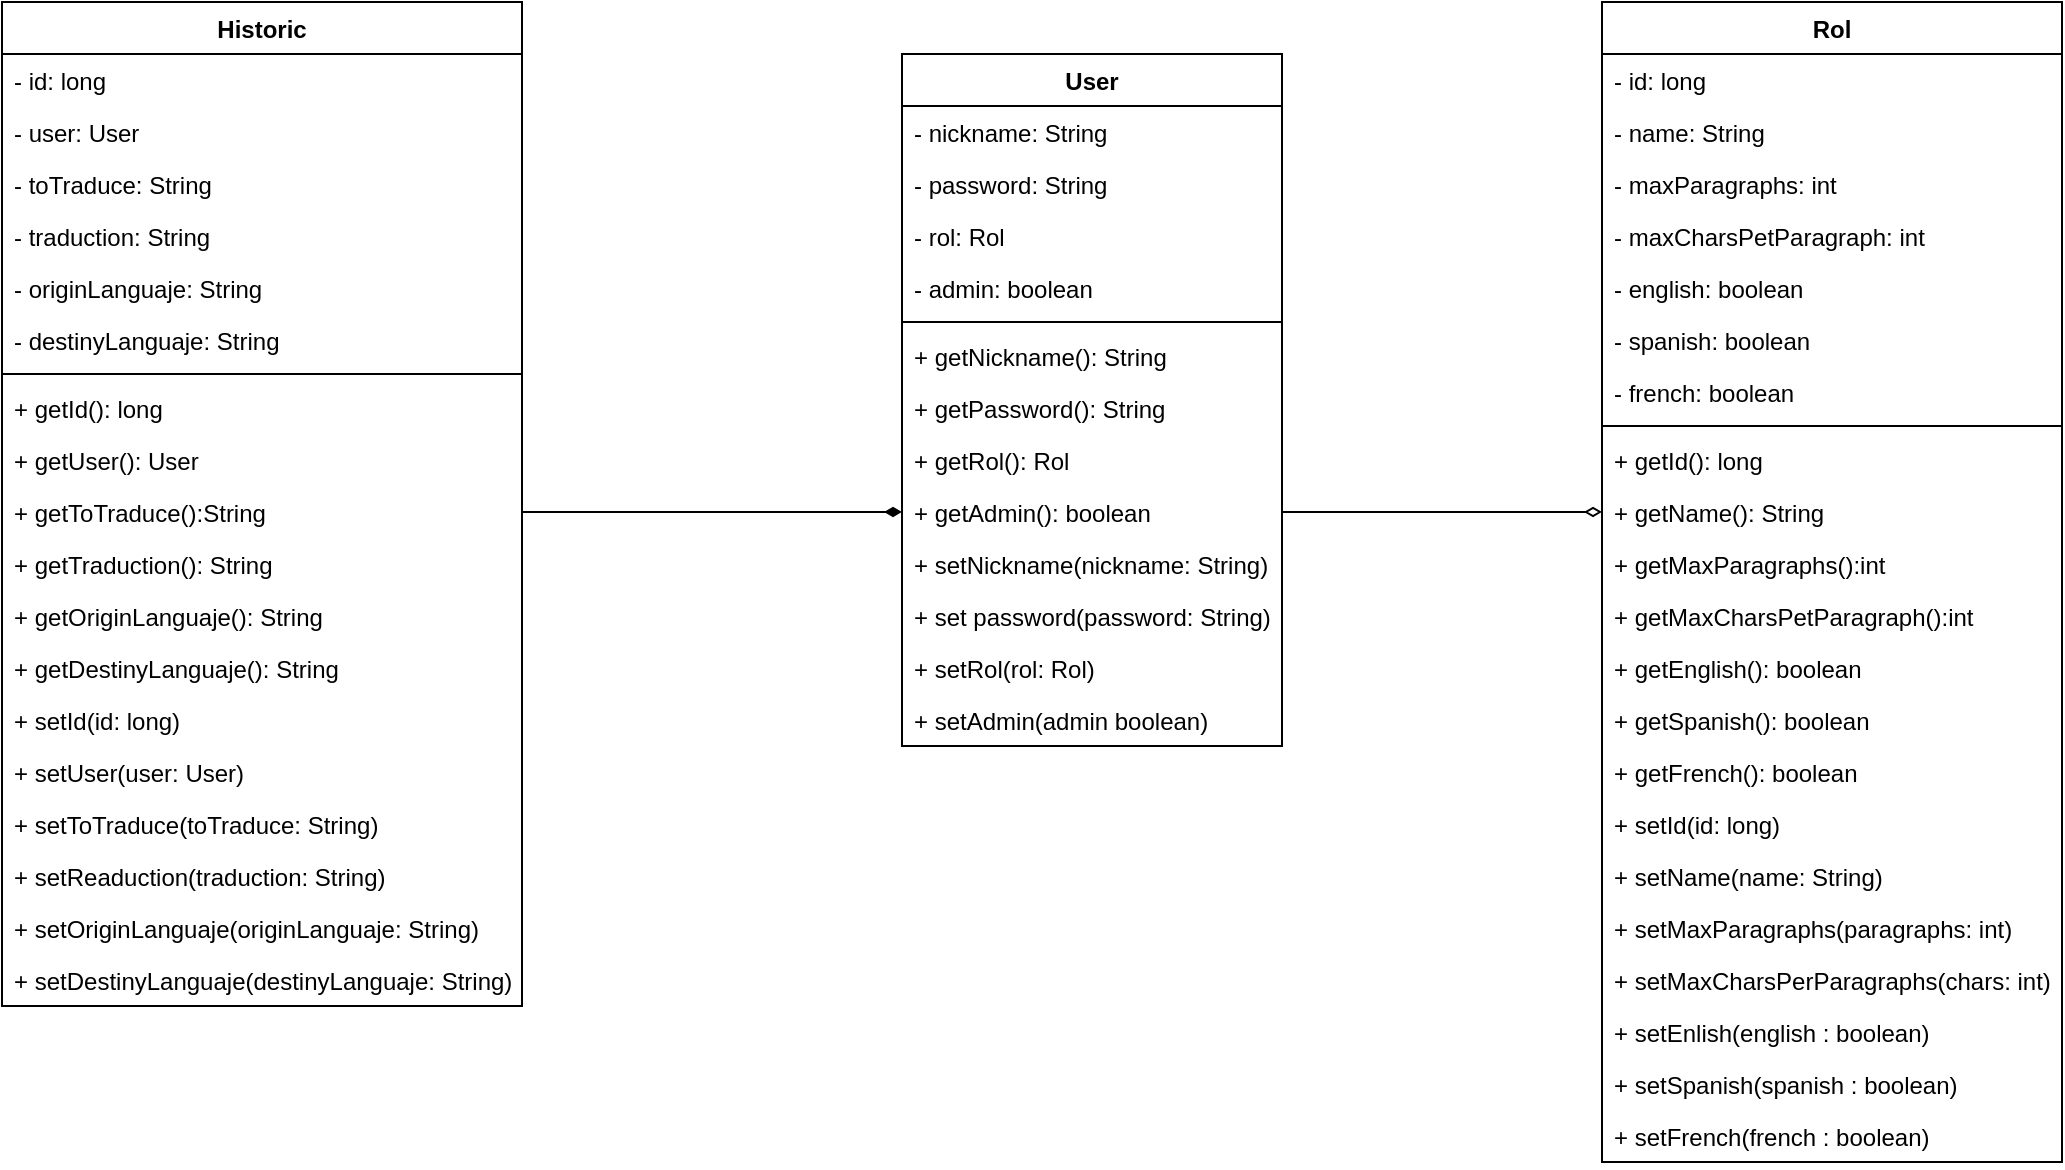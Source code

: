 <mxfile version="10.9.8" type="device"><diagram id="UG5cPuymHgfpX39s9LbD" name="Page-1"><mxGraphModel dx="1078" dy="452" grid="1" gridSize="10" guides="1" tooltips="1" connect="1" arrows="1" fold="1" page="1" pageScale="1" pageWidth="827" pageHeight="1169" math="0" shadow="0"><root><mxCell id="0"/><mxCell id="1" parent="0"/><mxCell id="cbOtcQPAi0-1RukLs8Y9-26" value="Historic" style="swimlane;fontStyle=1;align=center;verticalAlign=top;childLayout=stackLayout;horizontal=1;startSize=26;horizontalStack=0;resizeParent=1;resizeParentMax=0;resizeLast=0;collapsible=1;marginBottom=0;" parent="1" vertex="1"><mxGeometry x="10" y="36" width="260" height="502" as="geometry"/></mxCell><mxCell id="cbOtcQPAi0-1RukLs8Y9-30" value="- id: long" style="text;strokeColor=none;fillColor=none;align=left;verticalAlign=top;spacingLeft=4;spacingRight=4;overflow=hidden;rotatable=0;points=[[0,0.5],[1,0.5]];portConstraint=eastwest;" parent="cbOtcQPAi0-1RukLs8Y9-26" vertex="1"><mxGeometry y="26" width="260" height="26" as="geometry"/></mxCell><mxCell id="cbOtcQPAi0-1RukLs8Y9-31" value="- user: User" style="text;strokeColor=none;fillColor=none;align=left;verticalAlign=top;spacingLeft=4;spacingRight=4;overflow=hidden;rotatable=0;points=[[0,0.5],[1,0.5]];portConstraint=eastwest;" parent="cbOtcQPAi0-1RukLs8Y9-26" vertex="1"><mxGeometry y="52" width="260" height="26" as="geometry"/></mxCell><mxCell id="cbOtcQPAi0-1RukLs8Y9-32" value="- toTraduce: String" style="text;strokeColor=none;fillColor=none;align=left;verticalAlign=top;spacingLeft=4;spacingRight=4;overflow=hidden;rotatable=0;points=[[0,0.5],[1,0.5]];portConstraint=eastwest;" parent="cbOtcQPAi0-1RukLs8Y9-26" vertex="1"><mxGeometry y="78" width="260" height="26" as="geometry"/></mxCell><mxCell id="cbOtcQPAi0-1RukLs8Y9-33" value="- traduction: String" style="text;strokeColor=none;fillColor=none;align=left;verticalAlign=top;spacingLeft=4;spacingRight=4;overflow=hidden;rotatable=0;points=[[0,0.5],[1,0.5]];portConstraint=eastwest;" parent="cbOtcQPAi0-1RukLs8Y9-26" vertex="1"><mxGeometry y="104" width="260" height="26" as="geometry"/></mxCell><mxCell id="cbOtcQPAi0-1RukLs8Y9-34" value="- originLanguaje: String" style="text;strokeColor=none;fillColor=none;align=left;verticalAlign=top;spacingLeft=4;spacingRight=4;overflow=hidden;rotatable=0;points=[[0,0.5],[1,0.5]];portConstraint=eastwest;" parent="cbOtcQPAi0-1RukLs8Y9-26" vertex="1"><mxGeometry y="130" width="260" height="26" as="geometry"/></mxCell><mxCell id="cbOtcQPAi0-1RukLs8Y9-27" value="- destinyLanguaje: String" style="text;strokeColor=none;fillColor=none;align=left;verticalAlign=top;spacingLeft=4;spacingRight=4;overflow=hidden;rotatable=0;points=[[0,0.5],[1,0.5]];portConstraint=eastwest;" parent="cbOtcQPAi0-1RukLs8Y9-26" vertex="1"><mxGeometry y="156" width="260" height="26" as="geometry"/></mxCell><mxCell id="cbOtcQPAi0-1RukLs8Y9-28" value="" style="line;strokeWidth=1;fillColor=none;align=left;verticalAlign=middle;spacingTop=-1;spacingLeft=3;spacingRight=3;rotatable=0;labelPosition=right;points=[];portConstraint=eastwest;" parent="cbOtcQPAi0-1RukLs8Y9-26" vertex="1"><mxGeometry y="182" width="260" height="8" as="geometry"/></mxCell><mxCell id="cbOtcQPAi0-1RukLs8Y9-29" value="+ getId(): long" style="text;strokeColor=none;fillColor=none;align=left;verticalAlign=top;spacingLeft=4;spacingRight=4;overflow=hidden;rotatable=0;points=[[0,0.5],[1,0.5]];portConstraint=eastwest;" parent="cbOtcQPAi0-1RukLs8Y9-26" vertex="1"><mxGeometry y="190" width="260" height="26" as="geometry"/></mxCell><mxCell id="cbOtcQPAi0-1RukLs8Y9-35" value="+ getUser(): User" style="text;strokeColor=none;fillColor=none;align=left;verticalAlign=top;spacingLeft=4;spacingRight=4;overflow=hidden;rotatable=0;points=[[0,0.5],[1,0.5]];portConstraint=eastwest;" parent="cbOtcQPAi0-1RukLs8Y9-26" vertex="1"><mxGeometry y="216" width="260" height="26" as="geometry"/></mxCell><mxCell id="cbOtcQPAi0-1RukLs8Y9-38" value="+ getToTraduce():String" style="text;strokeColor=none;fillColor=none;align=left;verticalAlign=top;spacingLeft=4;spacingRight=4;overflow=hidden;rotatable=0;points=[[0,0.5],[1,0.5]];portConstraint=eastwest;" parent="cbOtcQPAi0-1RukLs8Y9-26" vertex="1"><mxGeometry y="242" width="260" height="26" as="geometry"/></mxCell><mxCell id="cbOtcQPAi0-1RukLs8Y9-36" value="+ getTraduction(): String" style="text;strokeColor=none;fillColor=none;align=left;verticalAlign=top;spacingLeft=4;spacingRight=4;overflow=hidden;rotatable=0;points=[[0,0.5],[1,0.5]];portConstraint=eastwest;" parent="cbOtcQPAi0-1RukLs8Y9-26" vertex="1"><mxGeometry y="268" width="260" height="26" as="geometry"/></mxCell><mxCell id="cbOtcQPAi0-1RukLs8Y9-39" value="+ getOriginLanguaje(): String" style="text;strokeColor=none;fillColor=none;align=left;verticalAlign=top;spacingLeft=4;spacingRight=4;overflow=hidden;rotatable=0;points=[[0,0.5],[1,0.5]];portConstraint=eastwest;" parent="cbOtcQPAi0-1RukLs8Y9-26" vertex="1"><mxGeometry y="294" width="260" height="26" as="geometry"/></mxCell><mxCell id="cbOtcQPAi0-1RukLs8Y9-42" value="+ getDestinyLanguaje(): String" style="text;strokeColor=none;fillColor=none;align=left;verticalAlign=top;spacingLeft=4;spacingRight=4;overflow=hidden;rotatable=0;points=[[0,0.5],[1,0.5]];portConstraint=eastwest;" parent="cbOtcQPAi0-1RukLs8Y9-26" vertex="1"><mxGeometry y="320" width="260" height="26" as="geometry"/></mxCell><mxCell id="cbOtcQPAi0-1RukLs8Y9-41" value="+ setId(id: long)" style="text;strokeColor=none;fillColor=none;align=left;verticalAlign=top;spacingLeft=4;spacingRight=4;overflow=hidden;rotatable=0;points=[[0,0.5],[1,0.5]];portConstraint=eastwest;" parent="cbOtcQPAi0-1RukLs8Y9-26" vertex="1"><mxGeometry y="346" width="260" height="26" as="geometry"/></mxCell><mxCell id="cbOtcQPAi0-1RukLs8Y9-44" value="+ setUser(user: User)" style="text;strokeColor=none;fillColor=none;align=left;verticalAlign=top;spacingLeft=4;spacingRight=4;overflow=hidden;rotatable=0;points=[[0,0.5],[1,0.5]];portConstraint=eastwest;" parent="cbOtcQPAi0-1RukLs8Y9-26" vertex="1"><mxGeometry y="372" width="260" height="26" as="geometry"/></mxCell><mxCell id="cbOtcQPAi0-1RukLs8Y9-46" value="+ setToTraduce(toTraduce: String)" style="text;strokeColor=none;fillColor=none;align=left;verticalAlign=top;spacingLeft=4;spacingRight=4;overflow=hidden;rotatable=0;points=[[0,0.5],[1,0.5]];portConstraint=eastwest;" parent="cbOtcQPAi0-1RukLs8Y9-26" vertex="1"><mxGeometry y="398" width="260" height="26" as="geometry"/></mxCell><mxCell id="cbOtcQPAi0-1RukLs8Y9-47" value="+ setReaduction(traduction: String)" style="text;strokeColor=none;fillColor=none;align=left;verticalAlign=top;spacingLeft=4;spacingRight=4;overflow=hidden;rotatable=0;points=[[0,0.5],[1,0.5]];portConstraint=eastwest;" parent="cbOtcQPAi0-1RukLs8Y9-26" vertex="1"><mxGeometry y="424" width="260" height="26" as="geometry"/></mxCell><mxCell id="cbOtcQPAi0-1RukLs8Y9-40" value="+ setOriginLanguaje(originLanguaje: String)" style="text;strokeColor=none;fillColor=none;align=left;verticalAlign=top;spacingLeft=4;spacingRight=4;overflow=hidden;rotatable=0;points=[[0,0.5],[1,0.5]];portConstraint=eastwest;" parent="cbOtcQPAi0-1RukLs8Y9-26" vertex="1"><mxGeometry y="450" width="260" height="26" as="geometry"/></mxCell><mxCell id="cbOtcQPAi0-1RukLs8Y9-43" value="+ setDestinyLanguaje(destinyLanguaje: String)" style="text;strokeColor=none;fillColor=none;align=left;verticalAlign=top;spacingLeft=4;spacingRight=4;overflow=hidden;rotatable=0;points=[[0,0.5],[1,0.5]];portConstraint=eastwest;" parent="cbOtcQPAi0-1RukLs8Y9-26" vertex="1"><mxGeometry y="476" width="260" height="26" as="geometry"/></mxCell><mxCell id="s7AL_nmyo3S_1q5WcbRh-1" value="User" style="swimlane;fontStyle=1;align=center;verticalAlign=top;childLayout=stackLayout;horizontal=1;startSize=26;horizontalStack=0;resizeParent=1;resizeParentMax=0;resizeLast=0;collapsible=1;marginBottom=0;" vertex="1" parent="1"><mxGeometry x="460" y="62" width="190" height="346" as="geometry"/></mxCell><mxCell id="s7AL_nmyo3S_1q5WcbRh-2" value="- nickname: String" style="text;strokeColor=none;fillColor=none;align=left;verticalAlign=top;spacingLeft=4;spacingRight=4;overflow=hidden;rotatable=0;points=[[0,0.5],[1,0.5]];portConstraint=eastwest;" vertex="1" parent="s7AL_nmyo3S_1q5WcbRh-1"><mxGeometry y="26" width="190" height="26" as="geometry"/></mxCell><mxCell id="s7AL_nmyo3S_1q5WcbRh-3" value="- password: String" style="text;strokeColor=none;fillColor=none;align=left;verticalAlign=top;spacingLeft=4;spacingRight=4;overflow=hidden;rotatable=0;points=[[0,0.5],[1,0.5]];portConstraint=eastwest;" vertex="1" parent="s7AL_nmyo3S_1q5WcbRh-1"><mxGeometry y="52" width="190" height="26" as="geometry"/></mxCell><mxCell id="s7AL_nmyo3S_1q5WcbRh-4" value="- rol: Rol" style="text;strokeColor=none;fillColor=none;align=left;verticalAlign=top;spacingLeft=4;spacingRight=4;overflow=hidden;rotatable=0;points=[[0,0.5],[1,0.5]];portConstraint=eastwest;" vertex="1" parent="s7AL_nmyo3S_1q5WcbRh-1"><mxGeometry y="78" width="190" height="26" as="geometry"/></mxCell><mxCell id="s7AL_nmyo3S_1q5WcbRh-5" value="- admin: boolean" style="text;strokeColor=none;fillColor=none;align=left;verticalAlign=top;spacingLeft=4;spacingRight=4;overflow=hidden;rotatable=0;points=[[0,0.5],[1,0.5]];portConstraint=eastwest;" vertex="1" parent="s7AL_nmyo3S_1q5WcbRh-1"><mxGeometry y="104" width="190" height="26" as="geometry"/></mxCell><mxCell id="s7AL_nmyo3S_1q5WcbRh-8" value="" style="line;strokeWidth=1;fillColor=none;align=left;verticalAlign=middle;spacingTop=-1;spacingLeft=3;spacingRight=3;rotatable=0;labelPosition=right;points=[];portConstraint=eastwest;" vertex="1" parent="s7AL_nmyo3S_1q5WcbRh-1"><mxGeometry y="130" width="190" height="8" as="geometry"/></mxCell><mxCell id="s7AL_nmyo3S_1q5WcbRh-9" value="+ getNickname(): String" style="text;strokeColor=none;fillColor=none;align=left;verticalAlign=top;spacingLeft=4;spacingRight=4;overflow=hidden;rotatable=0;points=[[0,0.5],[1,0.5]];portConstraint=eastwest;" vertex="1" parent="s7AL_nmyo3S_1q5WcbRh-1"><mxGeometry y="138" width="190" height="26" as="geometry"/></mxCell><mxCell id="s7AL_nmyo3S_1q5WcbRh-10" value="+ getPassword(): String" style="text;strokeColor=none;fillColor=none;align=left;verticalAlign=top;spacingLeft=4;spacingRight=4;overflow=hidden;rotatable=0;points=[[0,0.5],[1,0.5]];portConstraint=eastwest;" vertex="1" parent="s7AL_nmyo3S_1q5WcbRh-1"><mxGeometry y="164" width="190" height="26" as="geometry"/></mxCell><mxCell id="s7AL_nmyo3S_1q5WcbRh-11" value="+ getRol(): Rol" style="text;strokeColor=none;fillColor=none;align=left;verticalAlign=top;spacingLeft=4;spacingRight=4;overflow=hidden;rotatable=0;points=[[0,0.5],[1,0.5]];portConstraint=eastwest;" vertex="1" parent="s7AL_nmyo3S_1q5WcbRh-1"><mxGeometry y="190" width="190" height="26" as="geometry"/></mxCell><mxCell id="s7AL_nmyo3S_1q5WcbRh-12" value="+ getAdmin(): boolean" style="text;strokeColor=none;fillColor=none;align=left;verticalAlign=top;spacingLeft=4;spacingRight=4;overflow=hidden;rotatable=0;points=[[0,0.5],[1,0.5]];portConstraint=eastwest;" vertex="1" parent="s7AL_nmyo3S_1q5WcbRh-1"><mxGeometry y="216" width="190" height="26" as="geometry"/></mxCell><mxCell id="s7AL_nmyo3S_1q5WcbRh-13" value="+ setNickname(nickname: String)" style="text;strokeColor=none;fillColor=none;align=left;verticalAlign=top;spacingLeft=4;spacingRight=4;overflow=hidden;rotatable=0;points=[[0,0.5],[1,0.5]];portConstraint=eastwest;" vertex="1" parent="s7AL_nmyo3S_1q5WcbRh-1"><mxGeometry y="242" width="190" height="26" as="geometry"/></mxCell><mxCell id="s7AL_nmyo3S_1q5WcbRh-14" value="+ set password(password: String)" style="text;strokeColor=none;fillColor=none;align=left;verticalAlign=top;spacingLeft=4;spacingRight=4;overflow=hidden;rotatable=0;points=[[0,0.5],[1,0.5]];portConstraint=eastwest;" vertex="1" parent="s7AL_nmyo3S_1q5WcbRh-1"><mxGeometry y="268" width="190" height="26" as="geometry"/></mxCell><mxCell id="s7AL_nmyo3S_1q5WcbRh-15" value="+ setRol(rol: Rol)" style="text;strokeColor=none;fillColor=none;align=left;verticalAlign=top;spacingLeft=4;spacingRight=4;overflow=hidden;rotatable=0;points=[[0,0.5],[1,0.5]];portConstraint=eastwest;" vertex="1" parent="s7AL_nmyo3S_1q5WcbRh-1"><mxGeometry y="294" width="190" height="26" as="geometry"/></mxCell><mxCell id="s7AL_nmyo3S_1q5WcbRh-16" value="+ setAdmin(admin boolean)" style="text;strokeColor=none;fillColor=none;align=left;verticalAlign=top;spacingLeft=4;spacingRight=4;overflow=hidden;rotatable=0;points=[[0,0.5],[1,0.5]];portConstraint=eastwest;" vertex="1" parent="s7AL_nmyo3S_1q5WcbRh-1"><mxGeometry y="320" width="190" height="26" as="geometry"/></mxCell><mxCell id="s7AL_nmyo3S_1q5WcbRh-21" value="Rol" style="swimlane;fontStyle=1;align=center;verticalAlign=top;childLayout=stackLayout;horizontal=1;startSize=26;horizontalStack=0;resizeParent=1;resizeParentMax=0;resizeLast=0;collapsible=1;marginBottom=0;" vertex="1" parent="1"><mxGeometry x="810" y="36" width="230" height="580" as="geometry"/></mxCell><mxCell id="s7AL_nmyo3S_1q5WcbRh-22" value="- id: long" style="text;strokeColor=none;fillColor=none;align=left;verticalAlign=top;spacingLeft=4;spacingRight=4;overflow=hidden;rotatable=0;points=[[0,0.5],[1,0.5]];portConstraint=eastwest;" vertex="1" parent="s7AL_nmyo3S_1q5WcbRh-21"><mxGeometry y="26" width="230" height="26" as="geometry"/></mxCell><mxCell id="s7AL_nmyo3S_1q5WcbRh-23" value="- name: String" style="text;strokeColor=none;fillColor=none;align=left;verticalAlign=top;spacingLeft=4;spacingRight=4;overflow=hidden;rotatable=0;points=[[0,0.5],[1,0.5]];portConstraint=eastwest;" vertex="1" parent="s7AL_nmyo3S_1q5WcbRh-21"><mxGeometry y="52" width="230" height="26" as="geometry"/></mxCell><mxCell id="s7AL_nmyo3S_1q5WcbRh-24" value="- maxParagraphs: int" style="text;strokeColor=none;fillColor=none;align=left;verticalAlign=top;spacingLeft=4;spacingRight=4;overflow=hidden;rotatable=0;points=[[0,0.5],[1,0.5]];portConstraint=eastwest;" vertex="1" parent="s7AL_nmyo3S_1q5WcbRh-21"><mxGeometry y="78" width="230" height="26" as="geometry"/></mxCell><mxCell id="s7AL_nmyo3S_1q5WcbRh-25" value="- maxCharsPetParagraph: int" style="text;strokeColor=none;fillColor=none;align=left;verticalAlign=top;spacingLeft=4;spacingRight=4;overflow=hidden;rotatable=0;points=[[0,0.5],[1,0.5]];portConstraint=eastwest;" vertex="1" parent="s7AL_nmyo3S_1q5WcbRh-21"><mxGeometry y="104" width="230" height="26" as="geometry"/></mxCell><mxCell id="s7AL_nmyo3S_1q5WcbRh-26" value="- english: boolean" style="text;strokeColor=none;fillColor=none;align=left;verticalAlign=top;spacingLeft=4;spacingRight=4;overflow=hidden;rotatable=0;points=[[0,0.5],[1,0.5]];portConstraint=eastwest;" vertex="1" parent="s7AL_nmyo3S_1q5WcbRh-21"><mxGeometry y="130" width="230" height="26" as="geometry"/></mxCell><mxCell id="s7AL_nmyo3S_1q5WcbRh-41" value="- spanish: boolean" style="text;strokeColor=none;fillColor=none;align=left;verticalAlign=top;spacingLeft=4;spacingRight=4;overflow=hidden;rotatable=0;points=[[0,0.5],[1,0.5]];portConstraint=eastwest;" vertex="1" parent="s7AL_nmyo3S_1q5WcbRh-21"><mxGeometry y="156" width="230" height="26" as="geometry"/></mxCell><mxCell id="s7AL_nmyo3S_1q5WcbRh-27" value="- french: boolean" style="text;strokeColor=none;fillColor=none;align=left;verticalAlign=top;spacingLeft=4;spacingRight=4;overflow=hidden;rotatable=0;points=[[0,0.5],[1,0.5]];portConstraint=eastwest;" vertex="1" parent="s7AL_nmyo3S_1q5WcbRh-21"><mxGeometry y="182" width="230" height="26" as="geometry"/></mxCell><mxCell id="s7AL_nmyo3S_1q5WcbRh-28" value="" style="line;strokeWidth=1;fillColor=none;align=left;verticalAlign=middle;spacingTop=-1;spacingLeft=3;spacingRight=3;rotatable=0;labelPosition=right;points=[];portConstraint=eastwest;" vertex="1" parent="s7AL_nmyo3S_1q5WcbRh-21"><mxGeometry y="208" width="230" height="8" as="geometry"/></mxCell><mxCell id="s7AL_nmyo3S_1q5WcbRh-29" value="+ getId(): long" style="text;strokeColor=none;fillColor=none;align=left;verticalAlign=top;spacingLeft=4;spacingRight=4;overflow=hidden;rotatable=0;points=[[0,0.5],[1,0.5]];portConstraint=eastwest;" vertex="1" parent="s7AL_nmyo3S_1q5WcbRh-21"><mxGeometry y="216" width="230" height="26" as="geometry"/></mxCell><mxCell id="s7AL_nmyo3S_1q5WcbRh-30" value="+ getName(): String" style="text;strokeColor=none;fillColor=none;align=left;verticalAlign=top;spacingLeft=4;spacingRight=4;overflow=hidden;rotatable=0;points=[[0,0.5],[1,0.5]];portConstraint=eastwest;" vertex="1" parent="s7AL_nmyo3S_1q5WcbRh-21"><mxGeometry y="242" width="230" height="26" as="geometry"/></mxCell><mxCell id="s7AL_nmyo3S_1q5WcbRh-42" value="+ getMaxParagraphs():int" style="text;strokeColor=none;fillColor=none;align=left;verticalAlign=top;spacingLeft=4;spacingRight=4;overflow=hidden;rotatable=0;points=[[0,0.5],[1,0.5]];portConstraint=eastwest;" vertex="1" parent="s7AL_nmyo3S_1q5WcbRh-21"><mxGeometry y="268" width="230" height="26" as="geometry"/></mxCell><mxCell id="s7AL_nmyo3S_1q5WcbRh-31" value="+ getMaxCharsPetParagraph():int" style="text;strokeColor=none;fillColor=none;align=left;verticalAlign=top;spacingLeft=4;spacingRight=4;overflow=hidden;rotatable=0;points=[[0,0.5],[1,0.5]];portConstraint=eastwest;" vertex="1" parent="s7AL_nmyo3S_1q5WcbRh-21"><mxGeometry y="294" width="230" height="26" as="geometry"/></mxCell><mxCell id="s7AL_nmyo3S_1q5WcbRh-32" value="+ getEnglish(): boolean" style="text;strokeColor=none;fillColor=none;align=left;verticalAlign=top;spacingLeft=4;spacingRight=4;overflow=hidden;rotatable=0;points=[[0,0.5],[1,0.5]];portConstraint=eastwest;" vertex="1" parent="s7AL_nmyo3S_1q5WcbRh-21"><mxGeometry y="320" width="230" height="26" as="geometry"/></mxCell><mxCell id="s7AL_nmyo3S_1q5WcbRh-33" value="+ getSpanish(): boolean" style="text;strokeColor=none;fillColor=none;align=left;verticalAlign=top;spacingLeft=4;spacingRight=4;overflow=hidden;rotatable=0;points=[[0,0.5],[1,0.5]];portConstraint=eastwest;" vertex="1" parent="s7AL_nmyo3S_1q5WcbRh-21"><mxGeometry y="346" width="230" height="26" as="geometry"/></mxCell><mxCell id="s7AL_nmyo3S_1q5WcbRh-34" value="+ getFrench(): boolean" style="text;strokeColor=none;fillColor=none;align=left;verticalAlign=top;spacingLeft=4;spacingRight=4;overflow=hidden;rotatable=0;points=[[0,0.5],[1,0.5]];portConstraint=eastwest;" vertex="1" parent="s7AL_nmyo3S_1q5WcbRh-21"><mxGeometry y="372" width="230" height="26" as="geometry"/></mxCell><mxCell id="s7AL_nmyo3S_1q5WcbRh-35" value="+ setId(id: long)" style="text;strokeColor=none;fillColor=none;align=left;verticalAlign=top;spacingLeft=4;spacingRight=4;overflow=hidden;rotatable=0;points=[[0,0.5],[1,0.5]];portConstraint=eastwest;" vertex="1" parent="s7AL_nmyo3S_1q5WcbRh-21"><mxGeometry y="398" width="230" height="26" as="geometry"/></mxCell><mxCell id="s7AL_nmyo3S_1q5WcbRh-36" value="+ setName(name: String)" style="text;strokeColor=none;fillColor=none;align=left;verticalAlign=top;spacingLeft=4;spacingRight=4;overflow=hidden;rotatable=0;points=[[0,0.5],[1,0.5]];portConstraint=eastwest;" vertex="1" parent="s7AL_nmyo3S_1q5WcbRh-21"><mxGeometry y="424" width="230" height="26" as="geometry"/></mxCell><mxCell id="s7AL_nmyo3S_1q5WcbRh-37" value="+ setMaxParagraphs(paragraphs: int)" style="text;strokeColor=none;fillColor=none;align=left;verticalAlign=top;spacingLeft=4;spacingRight=4;overflow=hidden;rotatable=0;points=[[0,0.5],[1,0.5]];portConstraint=eastwest;" vertex="1" parent="s7AL_nmyo3S_1q5WcbRh-21"><mxGeometry y="450" width="230" height="26" as="geometry"/></mxCell><mxCell id="s7AL_nmyo3S_1q5WcbRh-38" value="+ setMaxCharsPerParagraphs(chars: int)" style="text;strokeColor=none;fillColor=none;align=left;verticalAlign=top;spacingLeft=4;spacingRight=4;overflow=hidden;rotatable=0;points=[[0,0.5],[1,0.5]];portConstraint=eastwest;" vertex="1" parent="s7AL_nmyo3S_1q5WcbRh-21"><mxGeometry y="476" width="230" height="26" as="geometry"/></mxCell><mxCell id="s7AL_nmyo3S_1q5WcbRh-39" value="+ setEnlish(english : boolean)" style="text;strokeColor=none;fillColor=none;align=left;verticalAlign=top;spacingLeft=4;spacingRight=4;overflow=hidden;rotatable=0;points=[[0,0.5],[1,0.5]];portConstraint=eastwest;" vertex="1" parent="s7AL_nmyo3S_1q5WcbRh-21"><mxGeometry y="502" width="230" height="26" as="geometry"/></mxCell><mxCell id="s7AL_nmyo3S_1q5WcbRh-43" value="+ setSpanish(spanish : boolean)" style="text;strokeColor=none;fillColor=none;align=left;verticalAlign=top;spacingLeft=4;spacingRight=4;overflow=hidden;rotatable=0;points=[[0,0.5],[1,0.5]];portConstraint=eastwest;" vertex="1" parent="s7AL_nmyo3S_1q5WcbRh-21"><mxGeometry y="528" width="230" height="26" as="geometry"/></mxCell><mxCell id="s7AL_nmyo3S_1q5WcbRh-40" value="+ setFrench(french : boolean)" style="text;strokeColor=none;fillColor=none;align=left;verticalAlign=top;spacingLeft=4;spacingRight=4;overflow=hidden;rotatable=0;points=[[0,0.5],[1,0.5]];portConstraint=eastwest;" vertex="1" parent="s7AL_nmyo3S_1q5WcbRh-21"><mxGeometry y="554" width="230" height="26" as="geometry"/></mxCell><mxCell id="s7AL_nmyo3S_1q5WcbRh-44" value="" style="edgeStyle=entityRelationEdgeStyle;fontSize=12;html=1;endArrow=diamondThin;endFill=1;entryX=0;entryY=0.5;entryDx=0;entryDy=0;exitX=1;exitY=0.5;exitDx=0;exitDy=0;" edge="1" parent="1" source="cbOtcQPAi0-1RukLs8Y9-38" target="s7AL_nmyo3S_1q5WcbRh-12"><mxGeometry width="100" height="100" relative="1" as="geometry"><mxPoint x="10" y="740" as="sourcePoint"/><mxPoint x="110" y="640" as="targetPoint"/></mxGeometry></mxCell><mxCell id="s7AL_nmyo3S_1q5WcbRh-45" value="" style="edgeStyle=entityRelationEdgeStyle;fontSize=12;html=1;endArrow=diamondThin;endFill=0;entryX=0;entryY=0.5;entryDx=0;entryDy=0;exitX=1;exitY=0.5;exitDx=0;exitDy=0;" edge="1" parent="1" source="s7AL_nmyo3S_1q5WcbRh-12" target="s7AL_nmyo3S_1q5WcbRh-30"><mxGeometry width="100" height="100" relative="1" as="geometry"><mxPoint x="280" y="353" as="sourcePoint"/><mxPoint x="470" y="335" as="targetPoint"/></mxGeometry></mxCell></root></mxGraphModel></diagram></mxfile>